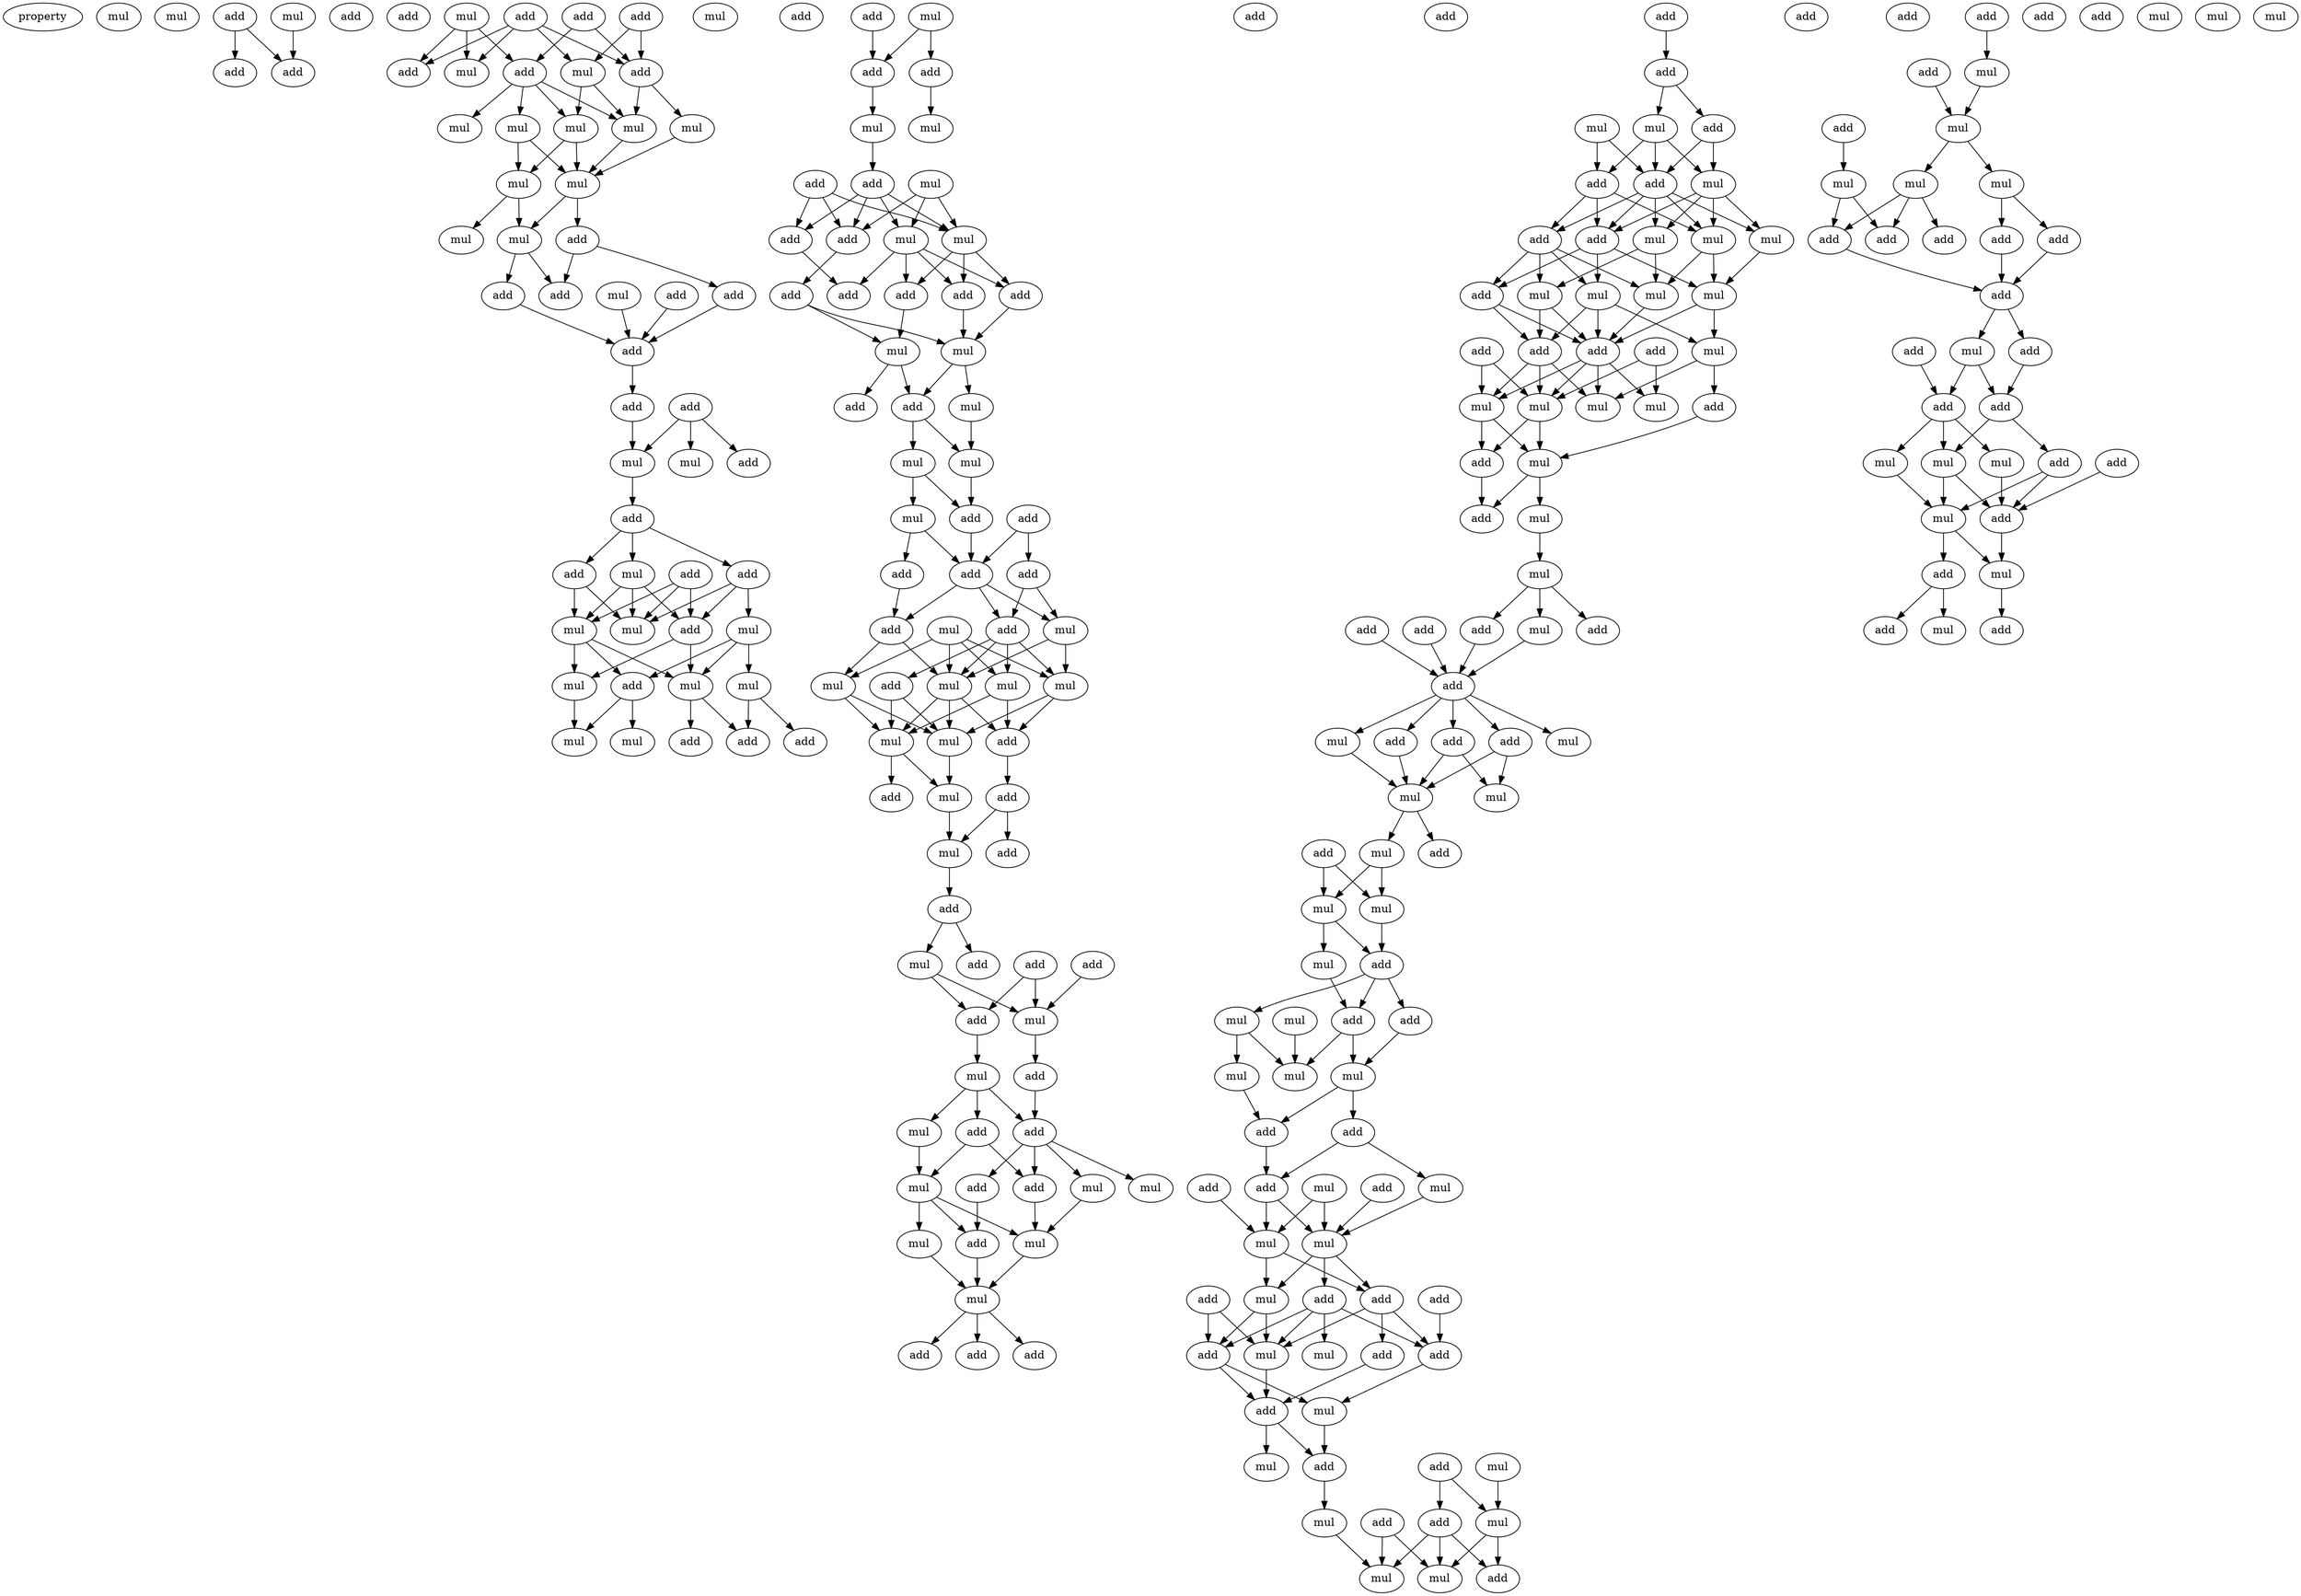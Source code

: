 digraph {
    node [fontcolor=black]
    property [mul=2,lf=1.9]
    0 [ label = mul ];
    1 [ label = mul ];
    2 [ label = add ];
    3 [ label = mul ];
    4 [ label = add ];
    5 [ label = add ];
    6 [ label = add ];
    7 [ label = add ];
    8 [ label = add ];
    9 [ label = add ];
    10 [ label = mul ];
    11 [ label = add ];
    12 [ label = mul ];
    13 [ label = add ];
    14 [ label = add ];
    15 [ label = add ];
    16 [ label = mul ];
    17 [ label = mul ];
    18 [ label = mul ];
    19 [ label = mul ];
    20 [ label = mul ];
    21 [ label = mul ];
    22 [ label = mul ];
    23 [ label = mul ];
    24 [ label = mul ];
    25 [ label = mul ];
    26 [ label = add ];
    27 [ label = mul ];
    28 [ label = add ];
    29 [ label = add ];
    30 [ label = add ];
    31 [ label = add ];
    32 [ label = add ];
    33 [ label = add ];
    34 [ label = add ];
    35 [ label = mul ];
    36 [ label = mul ];
    37 [ label = add ];
    38 [ label = mul ];
    39 [ label = add ];
    40 [ label = mul ];
    41 [ label = add ];
    42 [ label = add ];
    43 [ label = add ];
    44 [ label = mul ];
    45 [ label = mul ];
    46 [ label = add ];
    47 [ label = mul ];
    48 [ label = add ];
    49 [ label = mul ];
    50 [ label = mul ];
    51 [ label = mul ];
    52 [ label = add ];
    53 [ label = add ];
    54 [ label = mul ];
    55 [ label = mul ];
    56 [ label = add ];
    57 [ label = add ];
    58 [ label = add ];
    59 [ label = mul ];
    60 [ label = add ];
    61 [ label = add ];
    62 [ label = add ];
    63 [ label = mul ];
    64 [ label = mul ];
    65 [ label = mul ];
    66 [ label = add ];
    67 [ label = add ];
    68 [ label = mul ];
    69 [ label = add ];
    70 [ label = add ];
    71 [ label = mul ];
    72 [ label = add ];
    73 [ label = add ];
    74 [ label = add ];
    75 [ label = add ];
    76 [ label = add ];
    77 [ label = mul ];
    78 [ label = mul ];
    79 [ label = add ];
    80 [ label = add ];
    81 [ label = add ];
    82 [ label = mul ];
    83 [ label = mul ];
    84 [ label = mul ];
    85 [ label = add ];
    86 [ label = mul ];
    87 [ label = add ];
    88 [ label = add ];
    89 [ label = add ];
    90 [ label = add ];
    91 [ label = mul ];
    92 [ label = add ];
    93 [ label = mul ];
    94 [ label = add ];
    95 [ label = mul ];
    96 [ label = add ];
    97 [ label = mul ];
    98 [ label = mul ];
    99 [ label = mul ];
    100 [ label = add ];
    101 [ label = mul ];
    102 [ label = mul ];
    103 [ label = add ];
    104 [ label = mul ];
    105 [ label = add ];
    106 [ label = mul ];
    107 [ label = add ];
    108 [ label = add ];
    109 [ label = mul ];
    110 [ label = add ];
    111 [ label = add ];
    112 [ label = add ];
    113 [ label = add ];
    114 [ label = mul ];
    115 [ label = mul ];
    116 [ label = add ];
    117 [ label = mul ];
    118 [ label = add ];
    119 [ label = add ];
    120 [ label = mul ];
    121 [ label = add ];
    122 [ label = add ];
    123 [ label = mul ];
    124 [ label = mul ];
    125 [ label = mul ];
    126 [ label = mul ];
    127 [ label = add ];
    128 [ label = mul ];
    129 [ label = add ];
    130 [ label = add ];
    131 [ label = add ];
    132 [ label = add ];
    133 [ label = add ];
    134 [ label = add ];
    135 [ label = mul ];
    136 [ label = mul ];
    137 [ label = add ];
    138 [ label = mul ];
    139 [ label = add ];
    140 [ label = add ];
    141 [ label = mul ];
    142 [ label = mul ];
    143 [ label = mul ];
    144 [ label = add ];
    145 [ label = mul ];
    146 [ label = mul ];
    147 [ label = add ];
    148 [ label = mul ];
    149 [ label = mul ];
    150 [ label = add ];
    151 [ label = mul ];
    152 [ label = add ];
    153 [ label = add ];
    154 [ label = add ];
    155 [ label = add ];
    156 [ label = mul ];
    157 [ label = mul ];
    158 [ label = mul ];
    159 [ label = mul ];
    160 [ label = add ];
    161 [ label = mul ];
    162 [ label = add ];
    163 [ label = mul ];
    164 [ label = mul ];
    165 [ label = add ];
    166 [ label = add ];
    167 [ label = add ];
    168 [ label = mul ];
    169 [ label = add ];
    170 [ label = add ];
    171 [ label = add ];
    172 [ label = add ];
    173 [ label = add ];
    174 [ label = mul ];
    175 [ label = mul ];
    176 [ label = mul ];
    177 [ label = mul ];
    178 [ label = add ];
    179 [ label = add ];
    180 [ label = mul ];
    181 [ label = mul ];
    182 [ label = mul ];
    183 [ label = mul ];
    184 [ label = add ];
    185 [ label = mul ];
    186 [ label = add ];
    187 [ label = add ];
    188 [ label = mul ];
    189 [ label = add ];
    190 [ label = mul ];
    191 [ label = mul ];
    192 [ label = mul ];
    193 [ label = add ];
    194 [ label = add ];
    195 [ label = mul ];
    196 [ label = add ];
    197 [ label = add ];
    198 [ label = add ];
    199 [ label = mul ];
    200 [ label = mul ];
    201 [ label = mul ];
    202 [ label = mul ];
    203 [ label = add ];
    204 [ label = add ];
    205 [ label = add ];
    206 [ label = add ];
    207 [ label = add ];
    208 [ label = add ];
    209 [ label = mul ];
    210 [ label = mul ];
    211 [ label = add ];
    212 [ label = add ];
    213 [ label = mul ];
    214 [ label = mul ];
    215 [ label = mul ];
    216 [ label = add ];
    217 [ label = add ];
    218 [ label = add ];
    219 [ label = mul ];
    220 [ label = mul ];
    221 [ label = add ];
    222 [ label = add ];
    223 [ label = add ];
    224 [ label = mul ];
    225 [ label = mul ];
    226 [ label = add ];
    227 [ label = add ];
    228 [ label = add ];
    229 [ label = mul ];
    230 [ label = mul ];
    231 [ label = add ];
    232 [ label = mul ];
    233 [ label = mul ];
    234 [ label = mul ];
    235 [ label = add ];
    236 [ label = add ];
    237 [ label = add ];
    238 [ label = add ];
    239 [ label = add ];
    240 [ label = add ];
    241 [ label = mul ];
    242 [ label = add ];
    243 [ label = add ];
    244 [ label = mul ];
    245 [ label = add ];
    246 [ label = add ];
    247 [ label = add ];
    248 [ label = mul ];
    249 [ label = add ];
    250 [ label = mul ];
    251 [ label = add ];
    252 [ label = mul ];
    253 [ label = add ];
    254 [ label = mul ];
    255 [ label = add ];
    256 [ label = mul ];
    257 [ label = add ];
    258 [ label = mul ];
    259 [ label = mul ];
    260 [ label = mul ];
    261 [ label = add ];
    2 -> 5 [ name = 0 ];
    2 -> 6 [ name = 1 ];
    3 -> 6 [ name = 2 ];
    8 -> 12 [ name = 3 ];
    8 -> 13 [ name = 4 ];
    8 -> 14 [ name = 5 ];
    8 -> 16 [ name = 6 ];
    9 -> 13 [ name = 7 ];
    9 -> 15 [ name = 8 ];
    10 -> 12 [ name = 9 ];
    10 -> 14 [ name = 10 ];
    10 -> 15 [ name = 11 ];
    11 -> 13 [ name = 12 ];
    11 -> 16 [ name = 13 ];
    13 -> 17 [ name = 14 ];
    13 -> 19 [ name = 15 ];
    15 -> 18 [ name = 16 ];
    15 -> 19 [ name = 17 ];
    15 -> 20 [ name = 18 ];
    15 -> 21 [ name = 19 ];
    16 -> 19 [ name = 20 ];
    16 -> 20 [ name = 21 ];
    17 -> 22 [ name = 22 ];
    19 -> 22 [ name = 23 ];
    20 -> 22 [ name = 24 ];
    20 -> 23 [ name = 25 ];
    21 -> 22 [ name = 26 ];
    21 -> 23 [ name = 27 ];
    22 -> 24 [ name = 28 ];
    22 -> 26 [ name = 29 ];
    23 -> 24 [ name = 30 ];
    23 -> 25 [ name = 31 ];
    24 -> 29 [ name = 32 ];
    24 -> 30 [ name = 33 ];
    26 -> 30 [ name = 34 ];
    26 -> 31 [ name = 35 ];
    27 -> 32 [ name = 36 ];
    28 -> 32 [ name = 37 ];
    29 -> 32 [ name = 38 ];
    31 -> 32 [ name = 39 ];
    32 -> 34 [ name = 40 ];
    33 -> 36 [ name = 41 ];
    33 -> 37 [ name = 42 ];
    33 -> 38 [ name = 43 ];
    34 -> 36 [ name = 44 ];
    36 -> 39 [ name = 45 ];
    39 -> 40 [ name = 46 ];
    39 -> 42 [ name = 47 ];
    39 -> 43 [ name = 48 ];
    40 -> 44 [ name = 49 ];
    40 -> 46 [ name = 50 ];
    40 -> 47 [ name = 51 ];
    41 -> 44 [ name = 52 ];
    41 -> 46 [ name = 53 ];
    41 -> 47 [ name = 54 ];
    42 -> 44 [ name = 55 ];
    42 -> 45 [ name = 56 ];
    42 -> 46 [ name = 57 ];
    43 -> 44 [ name = 58 ];
    43 -> 47 [ name = 59 ];
    45 -> 48 [ name = 60 ];
    45 -> 49 [ name = 61 ];
    45 -> 51 [ name = 62 ];
    46 -> 50 [ name = 63 ];
    46 -> 51 [ name = 64 ];
    47 -> 48 [ name = 65 ];
    47 -> 50 [ name = 66 ];
    47 -> 51 [ name = 67 ];
    48 -> 54 [ name = 68 ];
    48 -> 55 [ name = 69 ];
    49 -> 52 [ name = 70 ];
    49 -> 53 [ name = 71 ];
    50 -> 54 [ name = 72 ];
    51 -> 53 [ name = 73 ];
    51 -> 56 [ name = 74 ];
    58 -> 61 [ name = 75 ];
    59 -> 61 [ name = 76 ];
    59 -> 62 [ name = 77 ];
    61 -> 63 [ name = 78 ];
    62 -> 64 [ name = 79 ];
    63 -> 67 [ name = 80 ];
    65 -> 68 [ name = 81 ];
    65 -> 69 [ name = 82 ];
    65 -> 71 [ name = 83 ];
    66 -> 69 [ name = 84 ];
    66 -> 70 [ name = 85 ];
    66 -> 71 [ name = 86 ];
    67 -> 68 [ name = 87 ];
    67 -> 69 [ name = 88 ];
    67 -> 70 [ name = 89 ];
    67 -> 71 [ name = 90 ];
    68 -> 72 [ name = 91 ];
    68 -> 74 [ name = 92 ];
    68 -> 75 [ name = 93 ];
    68 -> 76 [ name = 94 ];
    69 -> 73 [ name = 95 ];
    70 -> 72 [ name = 96 ];
    71 -> 74 [ name = 97 ];
    71 -> 75 [ name = 98 ];
    71 -> 76 [ name = 99 ];
    73 -> 77 [ name = 100 ];
    73 -> 78 [ name = 101 ];
    74 -> 78 [ name = 102 ];
    75 -> 77 [ name = 103 ];
    76 -> 78 [ name = 104 ];
    77 -> 80 [ name = 105 ];
    77 -> 81 [ name = 106 ];
    78 -> 80 [ name = 107 ];
    78 -> 82 [ name = 108 ];
    80 -> 83 [ name = 109 ];
    80 -> 84 [ name = 110 ];
    82 -> 83 [ name = 111 ];
    83 -> 87 [ name = 112 ];
    84 -> 86 [ name = 113 ];
    84 -> 87 [ name = 114 ];
    85 -> 88 [ name = 115 ];
    85 -> 90 [ name = 116 ];
    86 -> 88 [ name = 117 ];
    86 -> 89 [ name = 118 ];
    87 -> 88 [ name = 119 ];
    88 -> 91 [ name = 120 ];
    88 -> 92 [ name = 121 ];
    88 -> 94 [ name = 122 ];
    89 -> 94 [ name = 123 ];
    90 -> 91 [ name = 124 ];
    90 -> 92 [ name = 125 ];
    91 -> 97 [ name = 126 ];
    91 -> 98 [ name = 127 ];
    92 -> 95 [ name = 128 ];
    92 -> 96 [ name = 129 ];
    92 -> 97 [ name = 130 ];
    92 -> 98 [ name = 131 ];
    93 -> 95 [ name = 132 ];
    93 -> 97 [ name = 133 ];
    93 -> 98 [ name = 134 ];
    93 -> 99 [ name = 135 ];
    94 -> 98 [ name = 136 ];
    94 -> 99 [ name = 137 ];
    95 -> 100 [ name = 138 ];
    95 -> 102 [ name = 139 ];
    96 -> 101 [ name = 140 ];
    96 -> 102 [ name = 141 ];
    97 -> 100 [ name = 142 ];
    97 -> 101 [ name = 143 ];
    98 -> 100 [ name = 144 ];
    98 -> 101 [ name = 145 ];
    98 -> 102 [ name = 146 ];
    99 -> 101 [ name = 147 ];
    99 -> 102 [ name = 148 ];
    100 -> 103 [ name = 149 ];
    101 -> 104 [ name = 150 ];
    102 -> 104 [ name = 151 ];
    102 -> 105 [ name = 152 ];
    103 -> 106 [ name = 153 ];
    103 -> 107 [ name = 154 ];
    104 -> 106 [ name = 155 ];
    106 -> 108 [ name = 156 ];
    108 -> 109 [ name = 157 ];
    108 -> 112 [ name = 158 ];
    109 -> 113 [ name = 159 ];
    109 -> 114 [ name = 160 ];
    110 -> 113 [ name = 161 ];
    110 -> 114 [ name = 162 ];
    111 -> 114 [ name = 163 ];
    113 -> 115 [ name = 164 ];
    114 -> 116 [ name = 165 ];
    115 -> 117 [ name = 166 ];
    115 -> 118 [ name = 167 ];
    115 -> 119 [ name = 168 ];
    116 -> 119 [ name = 169 ];
    117 -> 123 [ name = 170 ];
    118 -> 122 [ name = 171 ];
    118 -> 123 [ name = 172 ];
    119 -> 120 [ name = 173 ];
    119 -> 121 [ name = 174 ];
    119 -> 122 [ name = 175 ];
    119 -> 124 [ name = 176 ];
    121 -> 127 [ name = 177 ];
    122 -> 125 [ name = 178 ];
    123 -> 125 [ name = 179 ];
    123 -> 126 [ name = 180 ];
    123 -> 127 [ name = 181 ];
    124 -> 125 [ name = 182 ];
    125 -> 128 [ name = 183 ];
    126 -> 128 [ name = 184 ];
    127 -> 128 [ name = 185 ];
    128 -> 129 [ name = 186 ];
    128 -> 131 [ name = 187 ];
    128 -> 132 [ name = 188 ];
    130 -> 133 [ name = 189 ];
    133 -> 134 [ name = 190 ];
    133 -> 135 [ name = 191 ];
    134 -> 138 [ name = 192 ];
    134 -> 139 [ name = 193 ];
    135 -> 137 [ name = 194 ];
    135 -> 138 [ name = 195 ];
    135 -> 139 [ name = 196 ];
    136 -> 137 [ name = 197 ];
    136 -> 139 [ name = 198 ];
    137 -> 140 [ name = 199 ];
    137 -> 142 [ name = 200 ];
    137 -> 144 [ name = 201 ];
    138 -> 141 [ name = 202 ];
    138 -> 142 [ name = 203 ];
    138 -> 143 [ name = 204 ];
    138 -> 144 [ name = 205 ];
    139 -> 140 [ name = 206 ];
    139 -> 141 [ name = 207 ];
    139 -> 142 [ name = 208 ];
    139 -> 143 [ name = 209 ];
    139 -> 144 [ name = 210 ];
    140 -> 145 [ name = 211 ];
    140 -> 146 [ name = 212 ];
    140 -> 147 [ name = 213 ];
    140 -> 149 [ name = 214 ];
    141 -> 148 [ name = 215 ];
    142 -> 145 [ name = 216 ];
    142 -> 148 [ name = 217 ];
    143 -> 145 [ name = 218 ];
    143 -> 146 [ name = 219 ];
    144 -> 147 [ name = 220 ];
    144 -> 148 [ name = 221 ];
    144 -> 149 [ name = 222 ];
    145 -> 154 [ name = 223 ];
    146 -> 152 [ name = 224 ];
    146 -> 154 [ name = 225 ];
    147 -> 152 [ name = 226 ];
    147 -> 154 [ name = 227 ];
    148 -> 151 [ name = 228 ];
    148 -> 154 [ name = 229 ];
    149 -> 151 [ name = 230 ];
    149 -> 152 [ name = 231 ];
    149 -> 154 [ name = 232 ];
    150 -> 157 [ name = 233 ];
    150 -> 158 [ name = 234 ];
    151 -> 155 [ name = 235 ];
    151 -> 156 [ name = 236 ];
    152 -> 156 [ name = 237 ];
    152 -> 157 [ name = 238 ];
    152 -> 158 [ name = 239 ];
    153 -> 157 [ name = 240 ];
    153 -> 159 [ name = 241 ];
    154 -> 156 [ name = 242 ];
    154 -> 157 [ name = 243 ];
    154 -> 158 [ name = 244 ];
    154 -> 159 [ name = 245 ];
    155 -> 161 [ name = 246 ];
    157 -> 160 [ name = 247 ];
    157 -> 161 [ name = 248 ];
    158 -> 160 [ name = 249 ];
    158 -> 161 [ name = 250 ];
    160 -> 162 [ name = 251 ];
    161 -> 162 [ name = 252 ];
    161 -> 163 [ name = 253 ];
    163 -> 164 [ name = 254 ];
    164 -> 165 [ name = 255 ];
    164 -> 168 [ name = 256 ];
    164 -> 169 [ name = 257 ];
    166 -> 170 [ name = 258 ];
    167 -> 170 [ name = 259 ];
    168 -> 170 [ name = 260 ];
    169 -> 170 [ name = 261 ];
    170 -> 171 [ name = 262 ];
    170 -> 172 [ name = 263 ];
    170 -> 173 [ name = 264 ];
    170 -> 174 [ name = 265 ];
    170 -> 175 [ name = 266 ];
    171 -> 176 [ name = 267 ];
    171 -> 177 [ name = 268 ];
    172 -> 176 [ name = 269 ];
    172 -> 177 [ name = 270 ];
    173 -> 176 [ name = 271 ];
    175 -> 176 [ name = 272 ];
    176 -> 179 [ name = 273 ];
    176 -> 180 [ name = 274 ];
    178 -> 181 [ name = 275 ];
    178 -> 182 [ name = 276 ];
    180 -> 181 [ name = 277 ];
    180 -> 182 [ name = 278 ];
    181 -> 184 [ name = 279 ];
    182 -> 183 [ name = 280 ];
    182 -> 184 [ name = 281 ];
    183 -> 186 [ name = 282 ];
    184 -> 185 [ name = 283 ];
    184 -> 186 [ name = 284 ];
    184 -> 187 [ name = 285 ];
    185 -> 191 [ name = 286 ];
    185 -> 192 [ name = 287 ];
    186 -> 190 [ name = 288 ];
    186 -> 192 [ name = 289 ];
    187 -> 190 [ name = 290 ];
    188 -> 192 [ name = 291 ];
    190 -> 193 [ name = 292 ];
    190 -> 194 [ name = 293 ];
    191 -> 193 [ name = 294 ];
    193 -> 197 [ name = 295 ];
    194 -> 195 [ name = 296 ];
    194 -> 197 [ name = 297 ];
    195 -> 201 [ name = 298 ];
    196 -> 201 [ name = 299 ];
    197 -> 200 [ name = 300 ];
    197 -> 201 [ name = 301 ];
    198 -> 200 [ name = 302 ];
    199 -> 200 [ name = 303 ];
    199 -> 201 [ name = 304 ];
    200 -> 202 [ name = 305 ];
    200 -> 203 [ name = 306 ];
    201 -> 202 [ name = 307 ];
    201 -> 203 [ name = 308 ];
    201 -> 205 [ name = 309 ];
    202 -> 208 [ name = 310 ];
    202 -> 210 [ name = 311 ];
    203 -> 207 [ name = 312 ];
    203 -> 210 [ name = 313 ];
    203 -> 211 [ name = 314 ];
    204 -> 208 [ name = 315 ];
    204 -> 210 [ name = 316 ];
    205 -> 208 [ name = 317 ];
    205 -> 209 [ name = 318 ];
    205 -> 210 [ name = 319 ];
    205 -> 211 [ name = 320 ];
    206 -> 211 [ name = 321 ];
    207 -> 212 [ name = 322 ];
    208 -> 212 [ name = 323 ];
    208 -> 213 [ name = 324 ];
    210 -> 212 [ name = 325 ];
    211 -> 213 [ name = 326 ];
    212 -> 215 [ name = 327 ];
    212 -> 217 [ name = 328 ];
    213 -> 217 [ name = 329 ];
    214 -> 219 [ name = 330 ];
    216 -> 219 [ name = 331 ];
    216 -> 221 [ name = 332 ];
    217 -> 220 [ name = 333 ];
    218 -> 224 [ name = 334 ];
    218 -> 225 [ name = 335 ];
    219 -> 222 [ name = 336 ];
    219 -> 225 [ name = 337 ];
    220 -> 224 [ name = 338 ];
    221 -> 222 [ name = 339 ];
    221 -> 224 [ name = 340 ];
    221 -> 225 [ name = 341 ];
    226 -> 229 [ name = 342 ];
    228 -> 230 [ name = 343 ];
    229 -> 230 [ name = 344 ];
    230 -> 233 [ name = 345 ];
    230 -> 234 [ name = 346 ];
    231 -> 232 [ name = 347 ];
    232 -> 235 [ name = 348 ];
    232 -> 238 [ name = 349 ];
    233 -> 237 [ name = 350 ];
    233 -> 239 [ name = 351 ];
    234 -> 235 [ name = 352 ];
    234 -> 236 [ name = 353 ];
    234 -> 238 [ name = 354 ];
    237 -> 240 [ name = 355 ];
    238 -> 240 [ name = 356 ];
    239 -> 240 [ name = 357 ];
    240 -> 241 [ name = 358 ];
    240 -> 243 [ name = 359 ];
    241 -> 246 [ name = 360 ];
    241 -> 247 [ name = 361 ];
    243 -> 246 [ name = 362 ];
    245 -> 247 [ name = 363 ];
    246 -> 249 [ name = 364 ];
    246 -> 252 [ name = 365 ];
    247 -> 248 [ name = 366 ];
    247 -> 250 [ name = 367 ];
    247 -> 252 [ name = 368 ];
    248 -> 254 [ name = 369 ];
    249 -> 253 [ name = 370 ];
    249 -> 254 [ name = 371 ];
    250 -> 253 [ name = 372 ];
    251 -> 253 [ name = 373 ];
    252 -> 253 [ name = 374 ];
    252 -> 254 [ name = 375 ];
    253 -> 256 [ name = 376 ];
    254 -> 255 [ name = 377 ];
    254 -> 256 [ name = 378 ];
    255 -> 257 [ name = 379 ];
    255 -> 259 [ name = 380 ];
    256 -> 261 [ name = 381 ];
}
